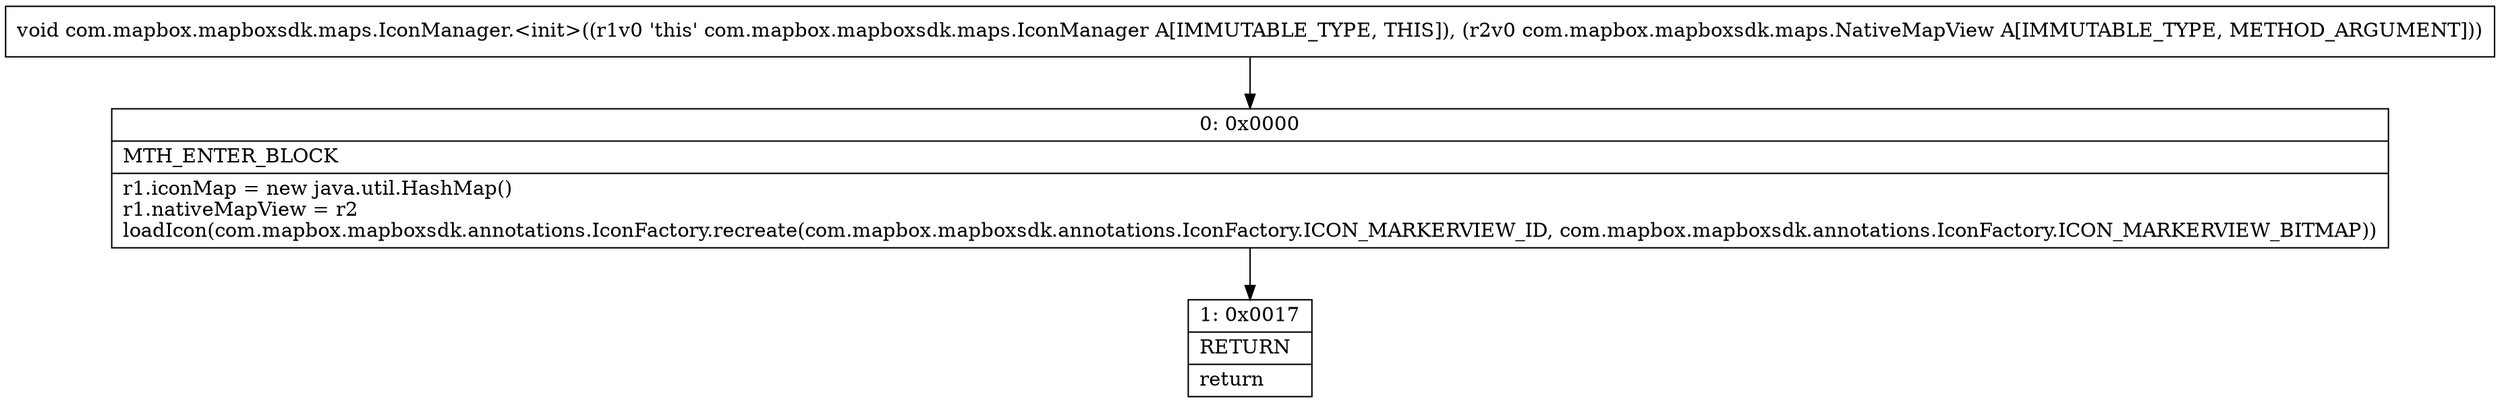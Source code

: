 digraph "CFG forcom.mapbox.mapboxsdk.maps.IconManager.\<init\>(Lcom\/mapbox\/mapboxsdk\/maps\/NativeMapView;)V" {
Node_0 [shape=record,label="{0\:\ 0x0000|MTH_ENTER_BLOCK\l|r1.iconMap = new java.util.HashMap()\lr1.nativeMapView = r2\lloadIcon(com.mapbox.mapboxsdk.annotations.IconFactory.recreate(com.mapbox.mapboxsdk.annotations.IconFactory.ICON_MARKERVIEW_ID, com.mapbox.mapboxsdk.annotations.IconFactory.ICON_MARKERVIEW_BITMAP))\l}"];
Node_1 [shape=record,label="{1\:\ 0x0017|RETURN\l|return\l}"];
MethodNode[shape=record,label="{void com.mapbox.mapboxsdk.maps.IconManager.\<init\>((r1v0 'this' com.mapbox.mapboxsdk.maps.IconManager A[IMMUTABLE_TYPE, THIS]), (r2v0 com.mapbox.mapboxsdk.maps.NativeMapView A[IMMUTABLE_TYPE, METHOD_ARGUMENT])) }"];
MethodNode -> Node_0;
Node_0 -> Node_1;
}

